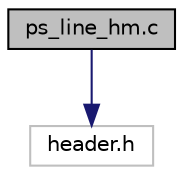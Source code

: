 digraph "ps_line_hm.c"
{
 // LATEX_PDF_SIZE
  edge [fontname="Helvetica",fontsize="10",labelfontname="Helvetica",labelfontsize="10"];
  node [fontname="Helvetica",fontsize="10",shape=record];
  Node1 [label="ps_line_hm.c",height=0.2,width=0.4,color="black", fillcolor="grey75", style="filled", fontcolor="black",tooltip="Documented halo-model computation of line power spectrum, including clustering and stochastic contrib..."];
  Node1 -> Node2 [color="midnightblue",fontsize="10",style="solid",fontname="Helvetica"];
  Node2 [label="header.h",height=0.2,width=0.4,color="grey75", fillcolor="white", style="filled",tooltip=" "];
}
